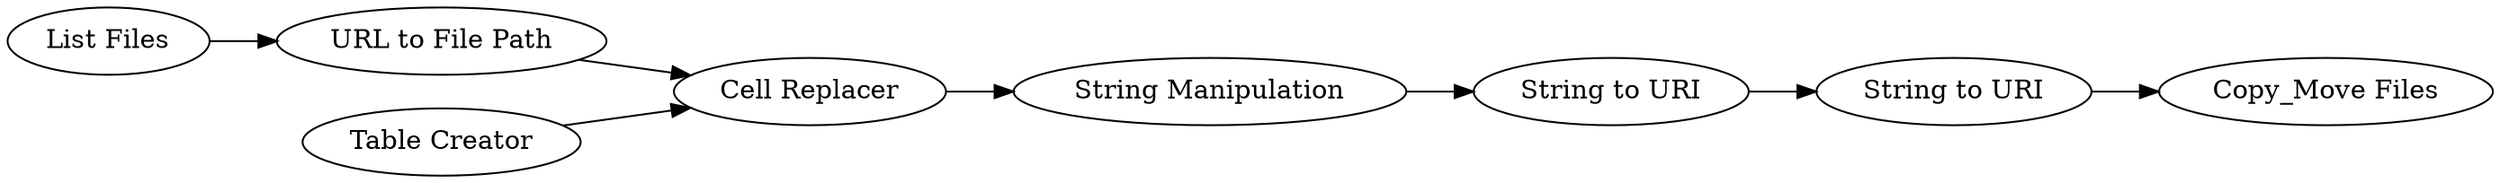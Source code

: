 digraph {
	64 -> 59
	66 -> 62
	61 -> 66
	65 -> 66
	62 -> 63
	63 -> 64
	60 -> 61
	64 [label="String to URI"]
	66 [label="Cell Replacer"]
	62 [label="String Manipulation"]
	65 [label="Table Creator"]
	63 [label="String to URI"]
	61 [label="URL to File Path"]
	60 [label="List Files"]
	59 [label="Copy_Move Files"]
	rankdir=LR
}
